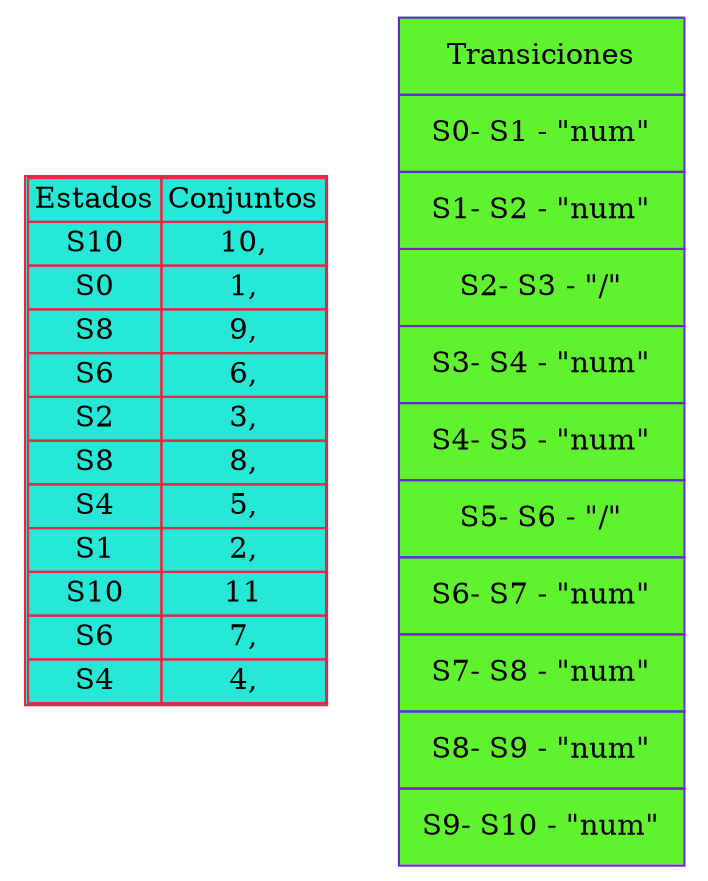 digraph G{
tbl [
shape=plaintext
label=<
<table color='#E82543' cellspacing='0' bgcolor="#25E8D6">
<tr><td>Estados</td><td>Conjuntos</td></tr>
<tr><td>S10</td><td>10,</td></tr>
<tr><td>S0</td><td>1,</td></tr>
<tr><td>S8</td><td>9,</td></tr>
<tr><td>S6</td><td>6,</td></tr>
<tr><td>S2</td><td>3,</td></tr>
<tr><td>S8</td><td>8,</td></tr>
<tr><td>S4</td><td>5,</td></tr>
<tr><td>S1</td><td>2,</td></tr>
<tr><td>S10</td><td>11</td></tr>
<tr><td>S6</td><td>7,</td></tr>
<tr><td>S4</td><td>4,</td></tr>
</table>
>];
tb2 [
shape=plaintext
label=<
 <table color="#6625DE" border='0' cellborder='1' cellpadding='10' cellspacing='0' bgcolor="#61F22F">
<tr><td>Transiciones</td></tr>
<tr><td>S0- S1 - "num"</td></tr>
<tr><td>S1- S2 - "num"</td></tr>
<tr><td>S2- S3 - "/"</td></tr>
<tr><td>S3- S4 - "num"</td></tr>
<tr><td>S4- S5 - "num"</td></tr>
<tr><td>S5- S6 - "/"</td></tr>
<tr><td>S6- S7 - "num"</td></tr>
<tr><td>S7- S8 - "num"</td></tr>
<tr><td>S8- S9 - "num"</td></tr>
<tr><td>S9- S10 - "num"</td></tr>
</table>
>];
}
